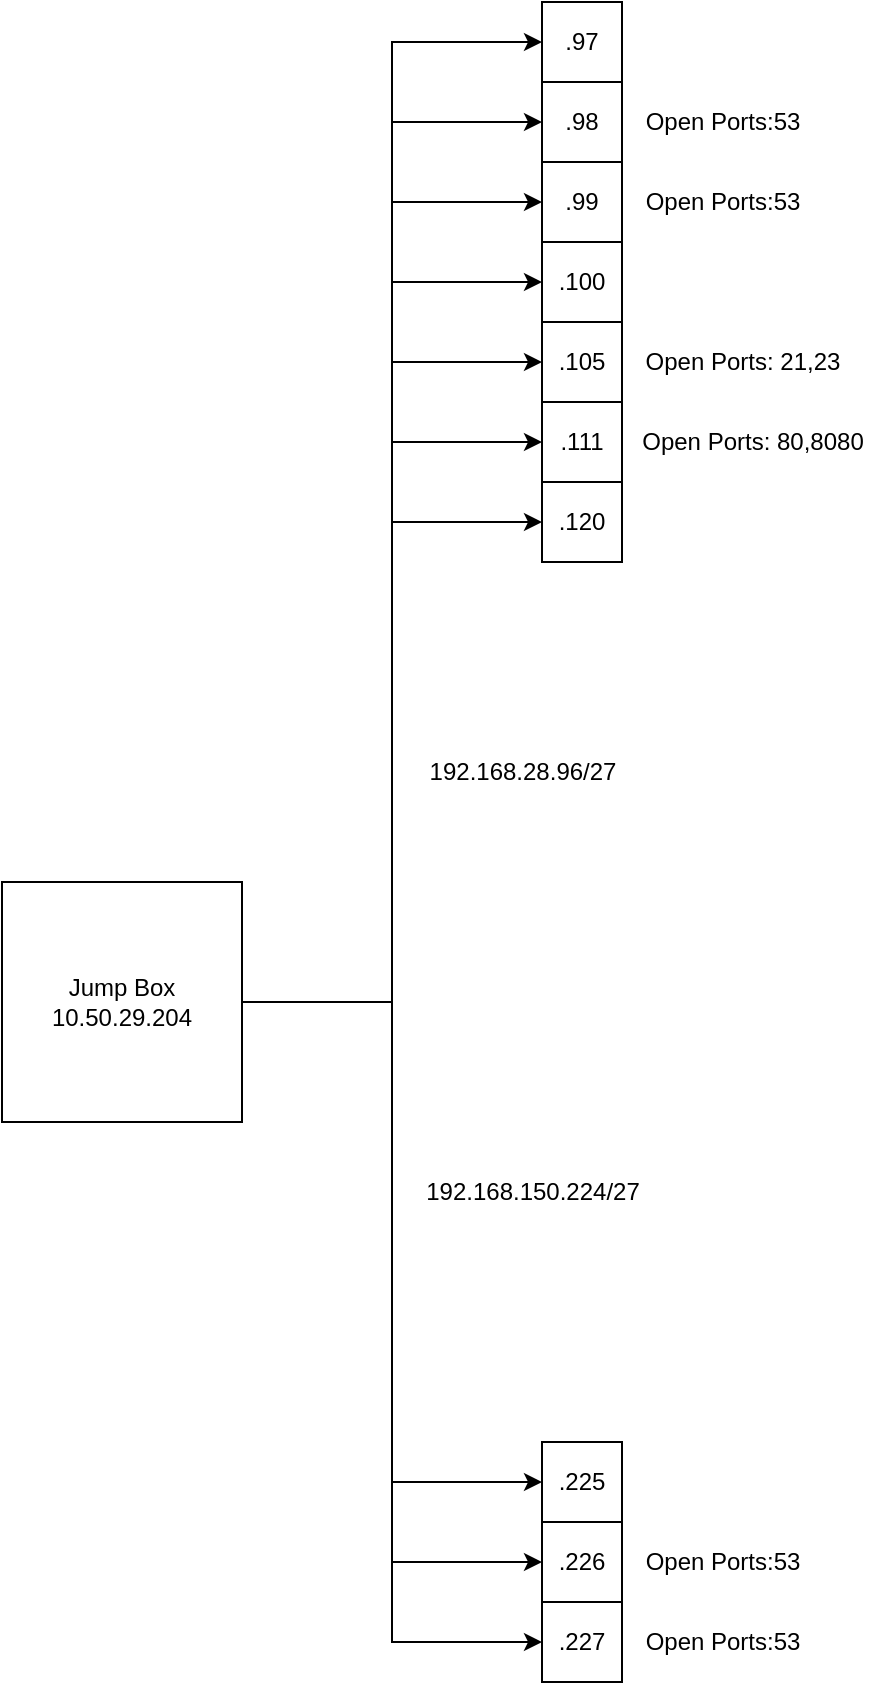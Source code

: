 <mxfile version="20.8.9" type="github">
  <diagram name="Page-1" id="PPI7aoxtq6jr2701zAh0">
    <mxGraphModel dx="1254" dy="743" grid="1" gridSize="10" guides="1" tooltips="1" connect="1" arrows="1" fold="1" page="1" pageScale="1" pageWidth="850" pageHeight="1100" math="0" shadow="0">
      <root>
        <mxCell id="0" />
        <mxCell id="1" parent="0" />
        <mxCell id="hsKAHakp5D6jIXOr1AbQ-16" style="edgeStyle=orthogonalEdgeStyle;rounded=0;orthogonalLoop=1;jettySize=auto;html=1;entryX=0;entryY=0.5;entryDx=0;entryDy=0;" edge="1" parent="1" source="hsKAHakp5D6jIXOr1AbQ-1" target="hsKAHakp5D6jIXOr1AbQ-5">
          <mxGeometry relative="1" as="geometry" />
        </mxCell>
        <mxCell id="hsKAHakp5D6jIXOr1AbQ-17" style="edgeStyle=orthogonalEdgeStyle;rounded=0;orthogonalLoop=1;jettySize=auto;html=1;entryX=0;entryY=0.5;entryDx=0;entryDy=0;" edge="1" parent="1" source="hsKAHakp5D6jIXOr1AbQ-1" target="hsKAHakp5D6jIXOr1AbQ-8">
          <mxGeometry relative="1" as="geometry" />
        </mxCell>
        <mxCell id="hsKAHakp5D6jIXOr1AbQ-18" style="edgeStyle=orthogonalEdgeStyle;rounded=0;orthogonalLoop=1;jettySize=auto;html=1;entryX=0;entryY=0.5;entryDx=0;entryDy=0;" edge="1" parent="1" source="hsKAHakp5D6jIXOr1AbQ-1" target="hsKAHakp5D6jIXOr1AbQ-9">
          <mxGeometry relative="1" as="geometry" />
        </mxCell>
        <mxCell id="hsKAHakp5D6jIXOr1AbQ-19" style="edgeStyle=orthogonalEdgeStyle;rounded=0;orthogonalLoop=1;jettySize=auto;html=1;entryX=0;entryY=0.5;entryDx=0;entryDy=0;" edge="1" parent="1" source="hsKAHakp5D6jIXOr1AbQ-1" target="hsKAHakp5D6jIXOr1AbQ-11">
          <mxGeometry relative="1" as="geometry" />
        </mxCell>
        <mxCell id="hsKAHakp5D6jIXOr1AbQ-20" style="edgeStyle=orthogonalEdgeStyle;rounded=0;orthogonalLoop=1;jettySize=auto;html=1;entryX=0;entryY=0.5;entryDx=0;entryDy=0;" edge="1" parent="1" source="hsKAHakp5D6jIXOr1AbQ-1" target="hsKAHakp5D6jIXOr1AbQ-10">
          <mxGeometry relative="1" as="geometry" />
        </mxCell>
        <mxCell id="hsKAHakp5D6jIXOr1AbQ-21" style="edgeStyle=orthogonalEdgeStyle;rounded=0;orthogonalLoop=1;jettySize=auto;html=1;entryX=0;entryY=0.5;entryDx=0;entryDy=0;" edge="1" parent="1" source="hsKAHakp5D6jIXOr1AbQ-1" target="hsKAHakp5D6jIXOr1AbQ-7">
          <mxGeometry relative="1" as="geometry" />
        </mxCell>
        <mxCell id="hsKAHakp5D6jIXOr1AbQ-22" style="edgeStyle=orthogonalEdgeStyle;rounded=0;orthogonalLoop=1;jettySize=auto;html=1;entryX=0;entryY=0.5;entryDx=0;entryDy=0;" edge="1" parent="1" source="hsKAHakp5D6jIXOr1AbQ-1" target="hsKAHakp5D6jIXOr1AbQ-6">
          <mxGeometry relative="1" as="geometry" />
        </mxCell>
        <mxCell id="hsKAHakp5D6jIXOr1AbQ-29" style="edgeStyle=orthogonalEdgeStyle;rounded=0;orthogonalLoop=1;jettySize=auto;html=1;entryX=0;entryY=0.5;entryDx=0;entryDy=0;" edge="1" parent="1" source="hsKAHakp5D6jIXOr1AbQ-1" target="hsKAHakp5D6jIXOr1AbQ-26">
          <mxGeometry relative="1" as="geometry" />
        </mxCell>
        <mxCell id="hsKAHakp5D6jIXOr1AbQ-30" style="edgeStyle=orthogonalEdgeStyle;rounded=0;orthogonalLoop=1;jettySize=auto;html=1;entryX=0;entryY=0.5;entryDx=0;entryDy=0;" edge="1" parent="1" source="hsKAHakp5D6jIXOr1AbQ-1" target="hsKAHakp5D6jIXOr1AbQ-27">
          <mxGeometry relative="1" as="geometry" />
        </mxCell>
        <mxCell id="hsKAHakp5D6jIXOr1AbQ-31" style="edgeStyle=orthogonalEdgeStyle;rounded=0;orthogonalLoop=1;jettySize=auto;html=1;entryX=0;entryY=0.5;entryDx=0;entryDy=0;" edge="1" parent="1" source="hsKAHakp5D6jIXOr1AbQ-1" target="hsKAHakp5D6jIXOr1AbQ-28">
          <mxGeometry relative="1" as="geometry" />
        </mxCell>
        <mxCell id="hsKAHakp5D6jIXOr1AbQ-1" value="&lt;div&gt;Jump Box&lt;/div&gt;&lt;div&gt;10.50.29.204&lt;/div&gt;" style="whiteSpace=wrap;html=1;aspect=fixed;" vertex="1" parent="1">
          <mxGeometry x="10" y="480" width="120" height="120" as="geometry" />
        </mxCell>
        <mxCell id="hsKAHakp5D6jIXOr1AbQ-5" value=".97" style="whiteSpace=wrap;html=1;aspect=fixed;" vertex="1" parent="1">
          <mxGeometry x="280" y="40" width="40" height="40" as="geometry" />
        </mxCell>
        <mxCell id="hsKAHakp5D6jIXOr1AbQ-6" value=".98" style="whiteSpace=wrap;html=1;aspect=fixed;" vertex="1" parent="1">
          <mxGeometry x="280" y="80" width="40" height="40" as="geometry" />
        </mxCell>
        <mxCell id="hsKAHakp5D6jIXOr1AbQ-7" value=".99" style="whiteSpace=wrap;html=1;aspect=fixed;" vertex="1" parent="1">
          <mxGeometry x="280" y="120" width="40" height="40" as="geometry" />
        </mxCell>
        <mxCell id="hsKAHakp5D6jIXOr1AbQ-8" value=".100" style="whiteSpace=wrap;html=1;aspect=fixed;" vertex="1" parent="1">
          <mxGeometry x="280" y="160" width="40" height="40" as="geometry" />
        </mxCell>
        <mxCell id="hsKAHakp5D6jIXOr1AbQ-9" value=".105" style="whiteSpace=wrap;html=1;aspect=fixed;" vertex="1" parent="1">
          <mxGeometry x="280" y="200" width="40" height="40" as="geometry" />
        </mxCell>
        <mxCell id="hsKAHakp5D6jIXOr1AbQ-10" value=".111" style="whiteSpace=wrap;html=1;aspect=fixed;" vertex="1" parent="1">
          <mxGeometry x="280" y="240" width="40" height="40" as="geometry" />
        </mxCell>
        <mxCell id="hsKAHakp5D6jIXOr1AbQ-11" value=".120" style="whiteSpace=wrap;html=1;aspect=fixed;" vertex="1" parent="1">
          <mxGeometry x="280" y="280" width="40" height="40" as="geometry" />
        </mxCell>
        <mxCell id="hsKAHakp5D6jIXOr1AbQ-23" value="Open Ports: 21,23" style="text;html=1;align=center;verticalAlign=middle;resizable=0;points=[];autosize=1;strokeColor=none;fillColor=none;" vertex="1" parent="1">
          <mxGeometry x="320" y="205" width="120" height="30" as="geometry" />
        </mxCell>
        <mxCell id="hsKAHakp5D6jIXOr1AbQ-24" value="Open Ports:53" style="text;html=1;align=center;verticalAlign=middle;resizable=0;points=[];autosize=1;strokeColor=none;fillColor=none;" vertex="1" parent="1">
          <mxGeometry x="320" y="805" width="100" height="30" as="geometry" />
        </mxCell>
        <mxCell id="hsKAHakp5D6jIXOr1AbQ-26" value=".225" style="whiteSpace=wrap;html=1;aspect=fixed;" vertex="1" parent="1">
          <mxGeometry x="280" y="760" width="40" height="40" as="geometry" />
        </mxCell>
        <mxCell id="hsKAHakp5D6jIXOr1AbQ-27" value=".226" style="whiteSpace=wrap;html=1;aspect=fixed;" vertex="1" parent="1">
          <mxGeometry x="280" y="800" width="40" height="40" as="geometry" />
        </mxCell>
        <mxCell id="hsKAHakp5D6jIXOr1AbQ-28" value=".227" style="whiteSpace=wrap;html=1;aspect=fixed;" vertex="1" parent="1">
          <mxGeometry x="280" y="840" width="40" height="40" as="geometry" />
        </mxCell>
        <mxCell id="hsKAHakp5D6jIXOr1AbQ-32" value="Open Ports:53" style="text;html=1;align=center;verticalAlign=middle;resizable=0;points=[];autosize=1;strokeColor=none;fillColor=none;" vertex="1" parent="1">
          <mxGeometry x="320" y="845" width="100" height="30" as="geometry" />
        </mxCell>
        <mxCell id="hsKAHakp5D6jIXOr1AbQ-33" value="Open Ports: 80,8080" style="text;html=1;align=center;verticalAlign=middle;resizable=0;points=[];autosize=1;strokeColor=none;fillColor=none;" vertex="1" parent="1">
          <mxGeometry x="320" y="245" width="130" height="30" as="geometry" />
        </mxCell>
        <mxCell id="hsKAHakp5D6jIXOr1AbQ-34" value="192.168.150.224/27" style="text;html=1;align=center;verticalAlign=middle;resizable=0;points=[];autosize=1;strokeColor=none;fillColor=none;" vertex="1" parent="1">
          <mxGeometry x="210" y="620" width="130" height="30" as="geometry" />
        </mxCell>
        <mxCell id="hsKAHakp5D6jIXOr1AbQ-35" value="192.168.28.96/27" style="text;html=1;align=center;verticalAlign=middle;resizable=0;points=[];autosize=1;strokeColor=none;fillColor=none;" vertex="1" parent="1">
          <mxGeometry x="210" y="410" width="120" height="30" as="geometry" />
        </mxCell>
        <mxCell id="hsKAHakp5D6jIXOr1AbQ-37" value="Open Ports:53" style="text;html=1;align=center;verticalAlign=middle;resizable=0;points=[];autosize=1;strokeColor=none;fillColor=none;" vertex="1" parent="1">
          <mxGeometry x="320" y="85" width="100" height="30" as="geometry" />
        </mxCell>
        <mxCell id="hsKAHakp5D6jIXOr1AbQ-38" value="Open Ports:53" style="text;html=1;align=center;verticalAlign=middle;resizable=0;points=[];autosize=1;strokeColor=none;fillColor=none;" vertex="1" parent="1">
          <mxGeometry x="320" y="125" width="100" height="30" as="geometry" />
        </mxCell>
      </root>
    </mxGraphModel>
  </diagram>
</mxfile>
